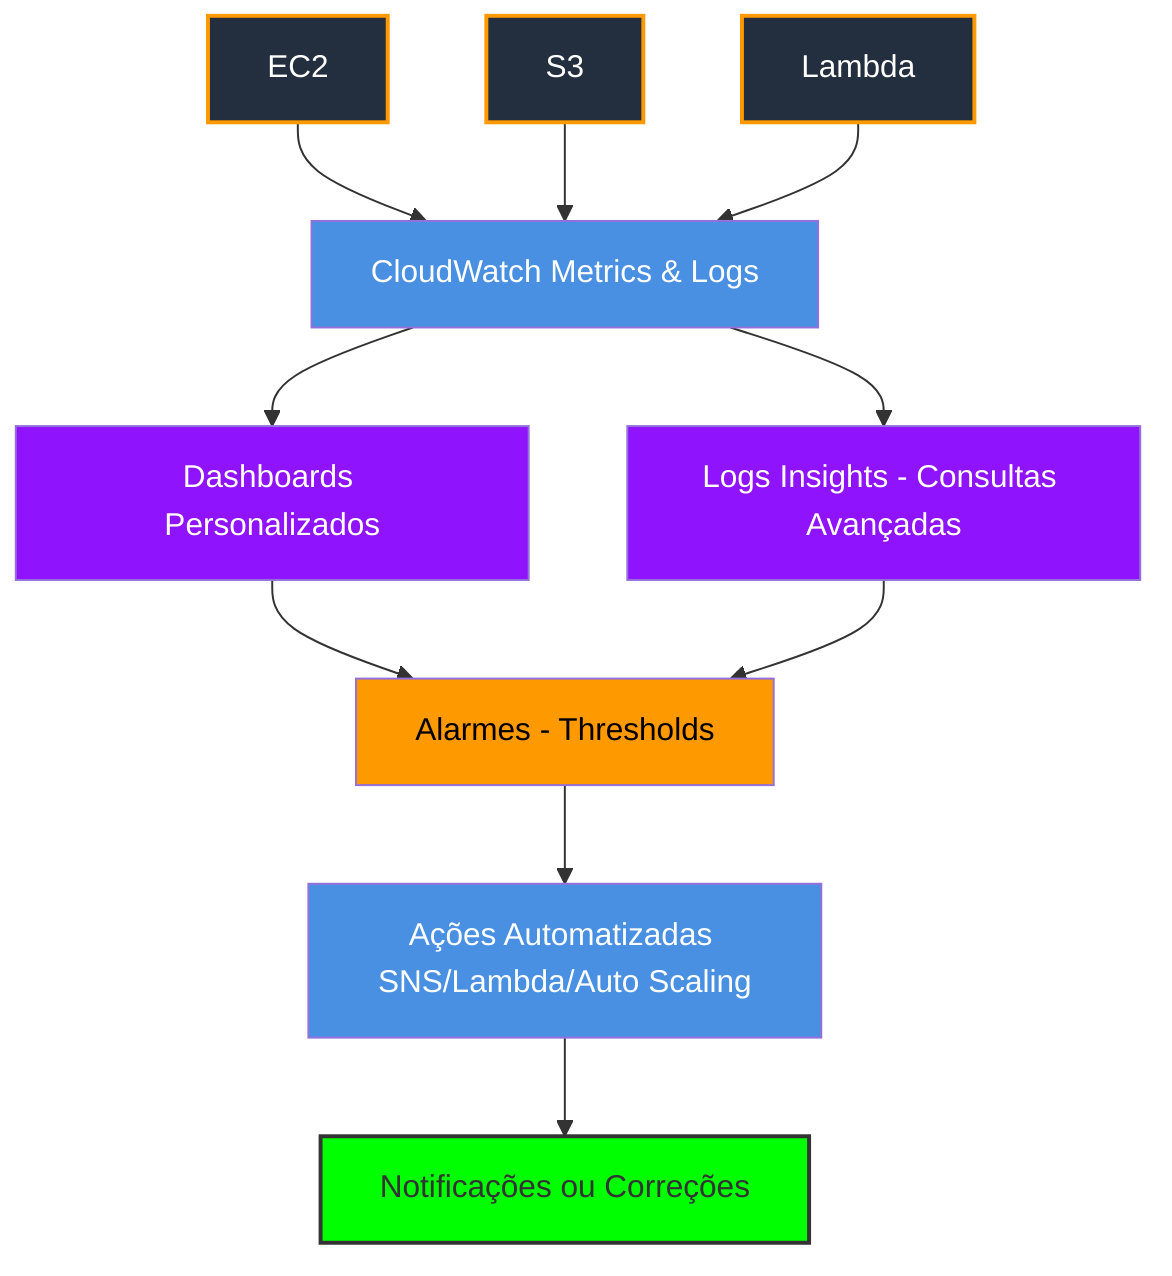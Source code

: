 flowchart TD
    A["EC2"] --> D["CloudWatch Metrics & Logs"]
    B["S3"] --> D
    C["Lambda"] --> D
    D --> E["Dashboards Personalizados"]
    D --> F["Logs Insights - Consultas Avançadas"]
    E --> G["Alarmes - Thresholds"]
    F --> G
    G --> H["Ações Automatizadas SNS/Lambda/Auto Scaling"]
    H --> I["Notificações ou Correções"]

    style A fill:#232F3E,stroke:#F90,stroke-width:2px,color:#FFF
    style B fill:#232F3E,stroke:#F90,stroke-width:2px,color:#FFF
    style C fill:#232F3E,stroke:#F90,stroke-width:2px,color:#FFF
    style D fill:#4A90E2,color:#FFF
    style E fill:#9013FE,color:#FFF
    style F fill:#9013FE,color:#FFF
    style G fill:#FF9900,color:#000
    style H fill:#4A90E2,color:#FFF
    style I fill:#00FF00,stroke:#333,stroke-width:2px
